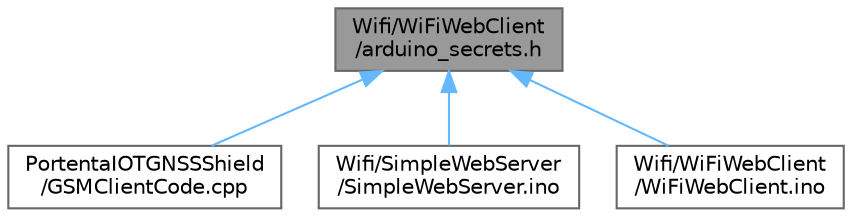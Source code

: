 digraph "Wifi/WiFiWebClient/arduino_secrets.h"
{
 // LATEX_PDF_SIZE
  bgcolor="transparent";
  edge [fontname=Helvetica,fontsize=10,labelfontname=Helvetica,labelfontsize=10];
  node [fontname=Helvetica,fontsize=10,shape=box,height=0.2,width=0.4];
  Node1 [id="Node000001",label="Wifi/WiFiWebClient\l/arduino_secrets.h",height=0.2,width=0.4,color="gray40", fillcolor="grey60", style="filled", fontcolor="black",tooltip=" "];
  Node1 -> Node2 [id="edge4_Node000001_Node000002",dir="back",color="steelblue1",style="solid",tooltip=" "];
  Node2 [id="Node000002",label="PortentaIOTGNSSShield\l/GSMClientCode.cpp",height=0.2,width=0.4,color="grey40", fillcolor="white", style="filled",URL="$_g_s_m_client_code_8cpp.html",tooltip=" "];
  Node1 -> Node3 [id="edge5_Node000001_Node000003",dir="back",color="steelblue1",style="solid",tooltip=" "];
  Node3 [id="Node000003",label="Wifi/SimpleWebServer\l/SimpleWebServer.ino",height=0.2,width=0.4,color="grey40", fillcolor="white", style="filled",URL="$_simple_web_server_8ino.html",tooltip=" "];
  Node1 -> Node4 [id="edge6_Node000001_Node000004",dir="back",color="steelblue1",style="solid",tooltip=" "];
  Node4 [id="Node000004",label="Wifi/WiFiWebClient\l/WiFiWebClient.ino",height=0.2,width=0.4,color="grey40", fillcolor="white", style="filled",URL="$_wi_fi_web_client_8ino.html",tooltip=" "];
}
